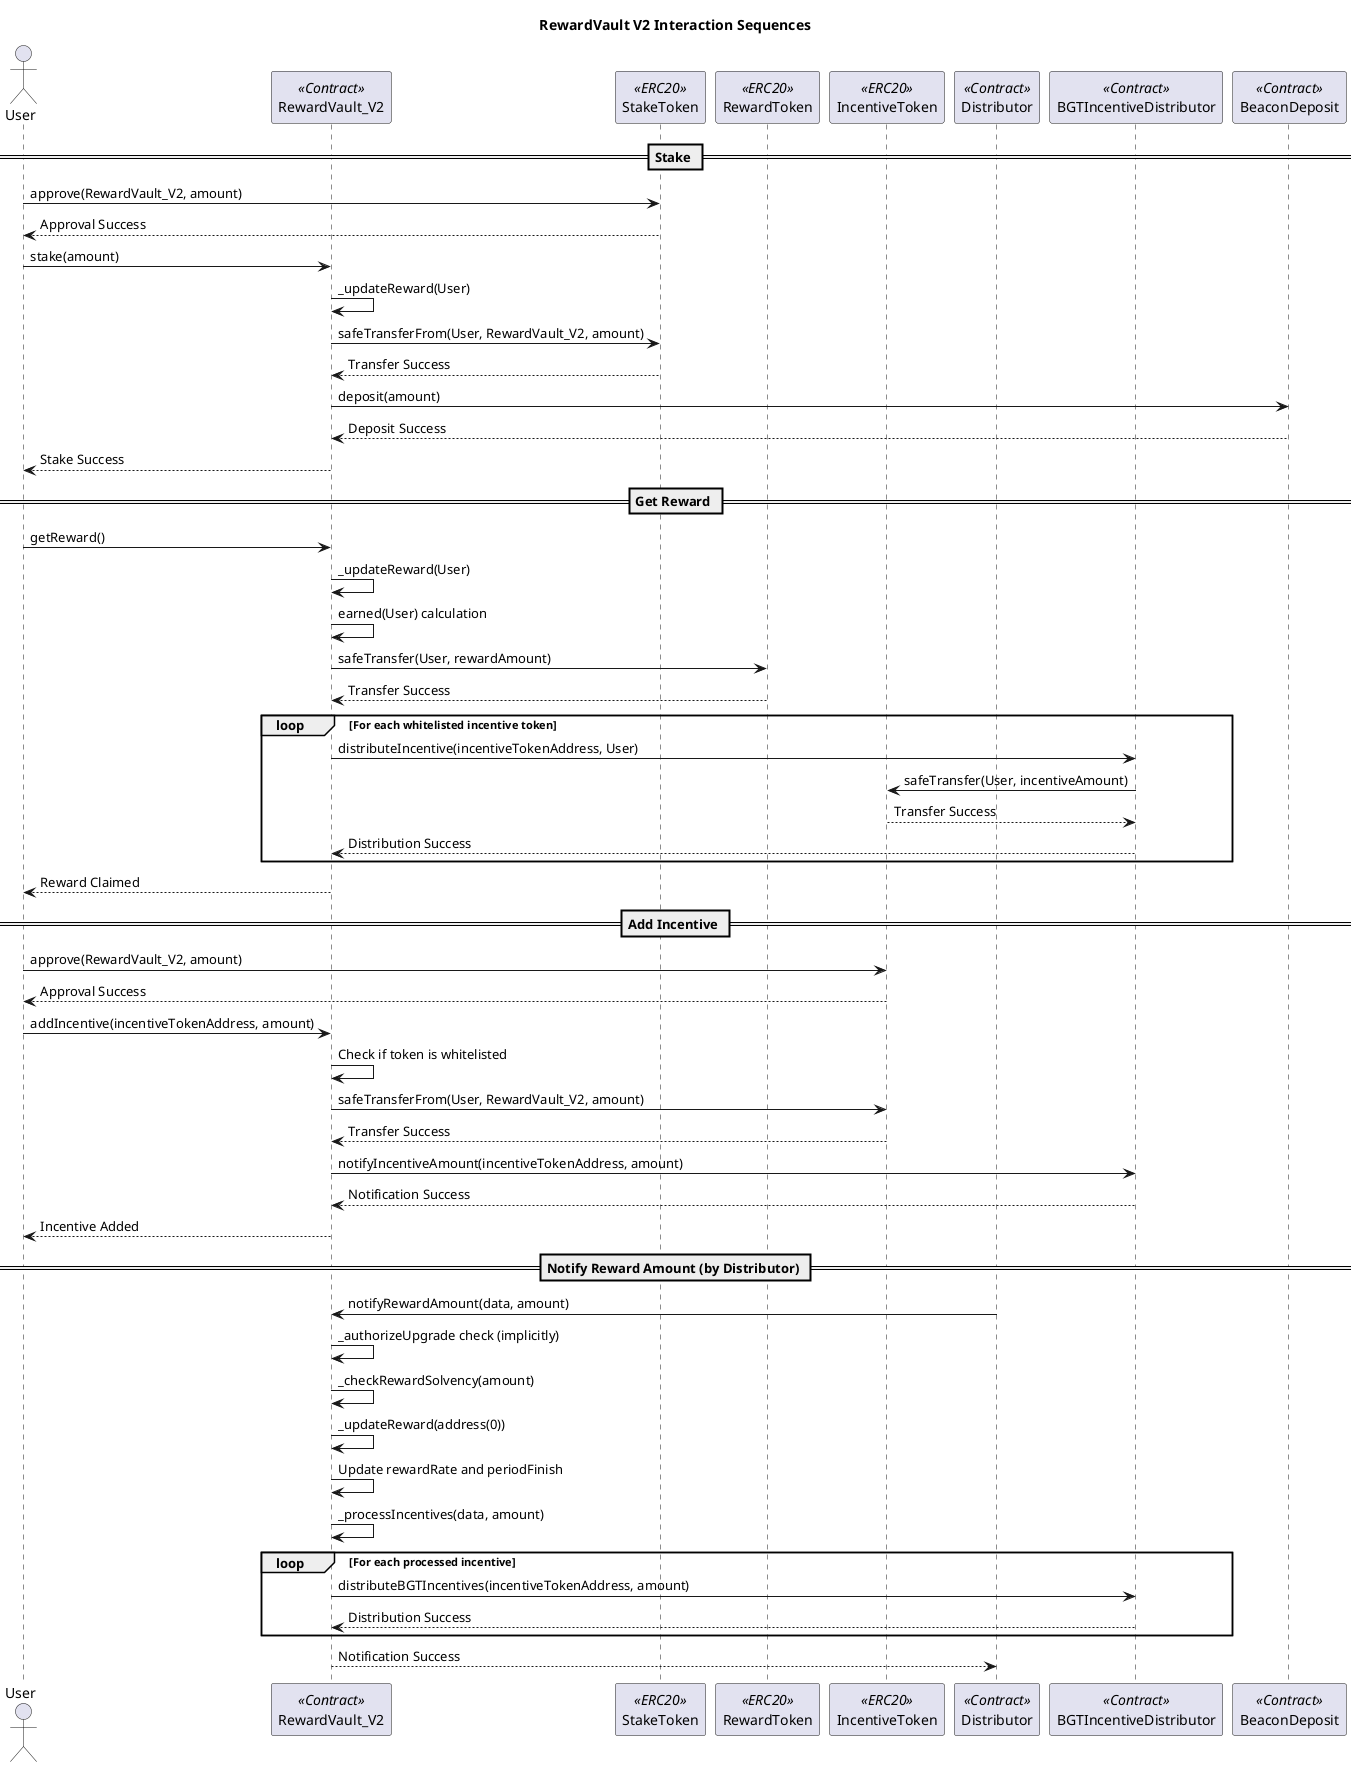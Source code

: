 @startuml RewardVault_V2_Sequence
title RewardVault V2 Interaction Sequences

actor User
participant RewardVault_V2 <<Contract>>
participant StakeToken <<ERC20>>
participant RewardToken <<ERC20>>
participant IncentiveToken <<ERC20>>
participant Distributor <<Contract>>
participant BGTIncentiveDistributor <<Contract>>
participant BeaconDeposit <<Contract>>

== Stake ==
User -> StakeToken: approve(RewardVault_V2, amount)
StakeToken --> User: Approval Success
User -> RewardVault_V2: stake(amount)
RewardVault_V2 -> RewardVault_V2: _updateReward(User)
RewardVault_V2 -> StakeToken: safeTransferFrom(User, RewardVault_V2, amount)
StakeToken --> RewardVault_V2: Transfer Success
RewardVault_V2 -> BeaconDeposit: deposit(amount)
BeaconDeposit --> RewardVault_V2: Deposit Success
RewardVault_V2 --> User: Stake Success

== Get Reward ==
User -> RewardVault_V2: getReward()
RewardVault_V2 -> RewardVault_V2: _updateReward(User)
RewardVault_V2 -> RewardVault_V2: earned(User) calculation
RewardVault_V2 -> RewardToken: safeTransfer(User, rewardAmount)
RewardToken --> RewardVault_V2: Transfer Success
loop For each whitelisted incentive token
    RewardVault_V2 -> BGTIncentiveDistributor: distributeIncentive(incentiveTokenAddress, User)
    BGTIncentiveDistributor -> IncentiveToken: safeTransfer(User, incentiveAmount)
    IncentiveToken --> BGTIncentiveDistributor: Transfer Success
    BGTIncentiveDistributor --> RewardVault_V2: Distribution Success
end
RewardVault_V2 --> User: Reward Claimed

== Add Incentive ==
User -> IncentiveToken: approve(RewardVault_V2, amount)
IncentiveToken --> User: Approval Success
User -> RewardVault_V2: addIncentive(incentiveTokenAddress, amount)
RewardVault_V2 -> RewardVault_V2: Check if token is whitelisted
RewardVault_V2 -> IncentiveToken: safeTransferFrom(User, RewardVault_V2, amount)
IncentiveToken --> RewardVault_V2: Transfer Success
RewardVault_V2 -> BGTIncentiveDistributor: notifyIncentiveAmount(incentiveTokenAddress, amount)
BGTIncentiveDistributor --> RewardVault_V2: Notification Success
RewardVault_V2 --> User: Incentive Added

== Notify Reward Amount (by Distributor) ==
Distributor -> RewardVault_V2: notifyRewardAmount(data, amount)
RewardVault_V2 -> RewardVault_V2: _authorizeUpgrade check (implicitly)
RewardVault_V2 -> RewardVault_V2: _checkRewardSolvency(amount)
RewardVault_V2 -> RewardVault_V2: _updateReward(address(0))
RewardVault_V2 -> RewardVault_V2: Update rewardRate and periodFinish
RewardVault_V2 -> RewardVault_V2: _processIncentives(data, amount)
loop For each processed incentive
    RewardVault_V2 -> BGTIncentiveDistributor: distributeBGTIncentives(incentiveTokenAddress, amount)
    BGTIncentiveDistributor --> RewardVault_V2: Distribution Success
end
RewardVault_V2 --> Distributor: Notification Success

@enduml 